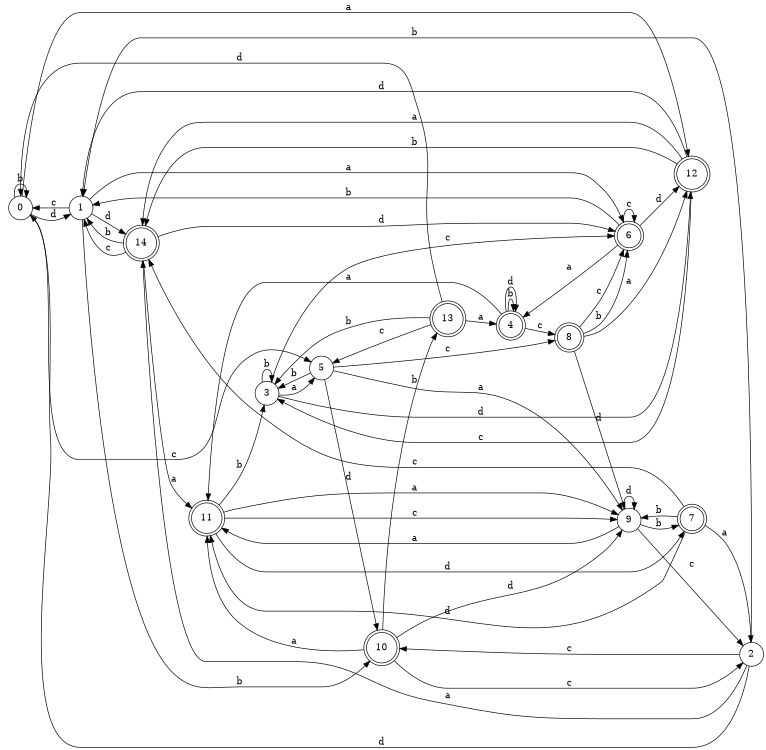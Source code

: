 digraph n12_7 {
__start0 [label="" shape="none"];

rankdir=LR;
size="8,5";

s0 [style="filled", color="black", fillcolor="white" shape="circle", label="0"];
s1 [style="filled", color="black", fillcolor="white" shape="circle", label="1"];
s2 [style="filled", color="black", fillcolor="white" shape="circle", label="2"];
s3 [style="filled", color="black", fillcolor="white" shape="circle", label="3"];
s4 [style="rounded,filled", color="black", fillcolor="white" shape="doublecircle", label="4"];
s5 [style="filled", color="black", fillcolor="white" shape="circle", label="5"];
s6 [style="rounded,filled", color="black", fillcolor="white" shape="doublecircle", label="6"];
s7 [style="rounded,filled", color="black", fillcolor="white" shape="doublecircle", label="7"];
s8 [style="rounded,filled", color="black", fillcolor="white" shape="doublecircle", label="8"];
s9 [style="filled", color="black", fillcolor="white" shape="circle", label="9"];
s10 [style="rounded,filled", color="black", fillcolor="white" shape="doublecircle", label="10"];
s11 [style="rounded,filled", color="black", fillcolor="white" shape="doublecircle", label="11"];
s12 [style="rounded,filled", color="black", fillcolor="white" shape="doublecircle", label="12"];
s13 [style="rounded,filled", color="black", fillcolor="white" shape="doublecircle", label="13"];
s14 [style="rounded,filled", color="black", fillcolor="white" shape="doublecircle", label="14"];
s0 -> s12 [label="a"];
s0 -> s0 [label="b"];
s0 -> s5 [label="c"];
s0 -> s1 [label="d"];
s1 -> s6 [label="a"];
s1 -> s10 [label="b"];
s1 -> s0 [label="c"];
s1 -> s14 [label="d"];
s2 -> s14 [label="a"];
s2 -> s1 [label="b"];
s2 -> s10 [label="c"];
s2 -> s0 [label="d"];
s3 -> s5 [label="a"];
s3 -> s3 [label="b"];
s3 -> s6 [label="c"];
s3 -> s12 [label="d"];
s4 -> s11 [label="a"];
s4 -> s4 [label="b"];
s4 -> s8 [label="c"];
s4 -> s4 [label="d"];
s5 -> s9 [label="a"];
s5 -> s3 [label="b"];
s5 -> s8 [label="c"];
s5 -> s10 [label="d"];
s6 -> s4 [label="a"];
s6 -> s1 [label="b"];
s6 -> s6 [label="c"];
s6 -> s12 [label="d"];
s7 -> s2 [label="a"];
s7 -> s9 [label="b"];
s7 -> s14 [label="c"];
s7 -> s11 [label="d"];
s8 -> s12 [label="a"];
s8 -> s6 [label="b"];
s8 -> s6 [label="c"];
s8 -> s9 [label="d"];
s9 -> s11 [label="a"];
s9 -> s7 [label="b"];
s9 -> s2 [label="c"];
s9 -> s9 [label="d"];
s10 -> s11 [label="a"];
s10 -> s13 [label="b"];
s10 -> s2 [label="c"];
s10 -> s9 [label="d"];
s11 -> s9 [label="a"];
s11 -> s3 [label="b"];
s11 -> s9 [label="c"];
s11 -> s7 [label="d"];
s12 -> s14 [label="a"];
s12 -> s14 [label="b"];
s12 -> s3 [label="c"];
s12 -> s1 [label="d"];
s13 -> s4 [label="a"];
s13 -> s3 [label="b"];
s13 -> s5 [label="c"];
s13 -> s0 [label="d"];
s14 -> s11 [label="a"];
s14 -> s1 [label="b"];
s14 -> s1 [label="c"];
s14 -> s6 [label="d"];

}